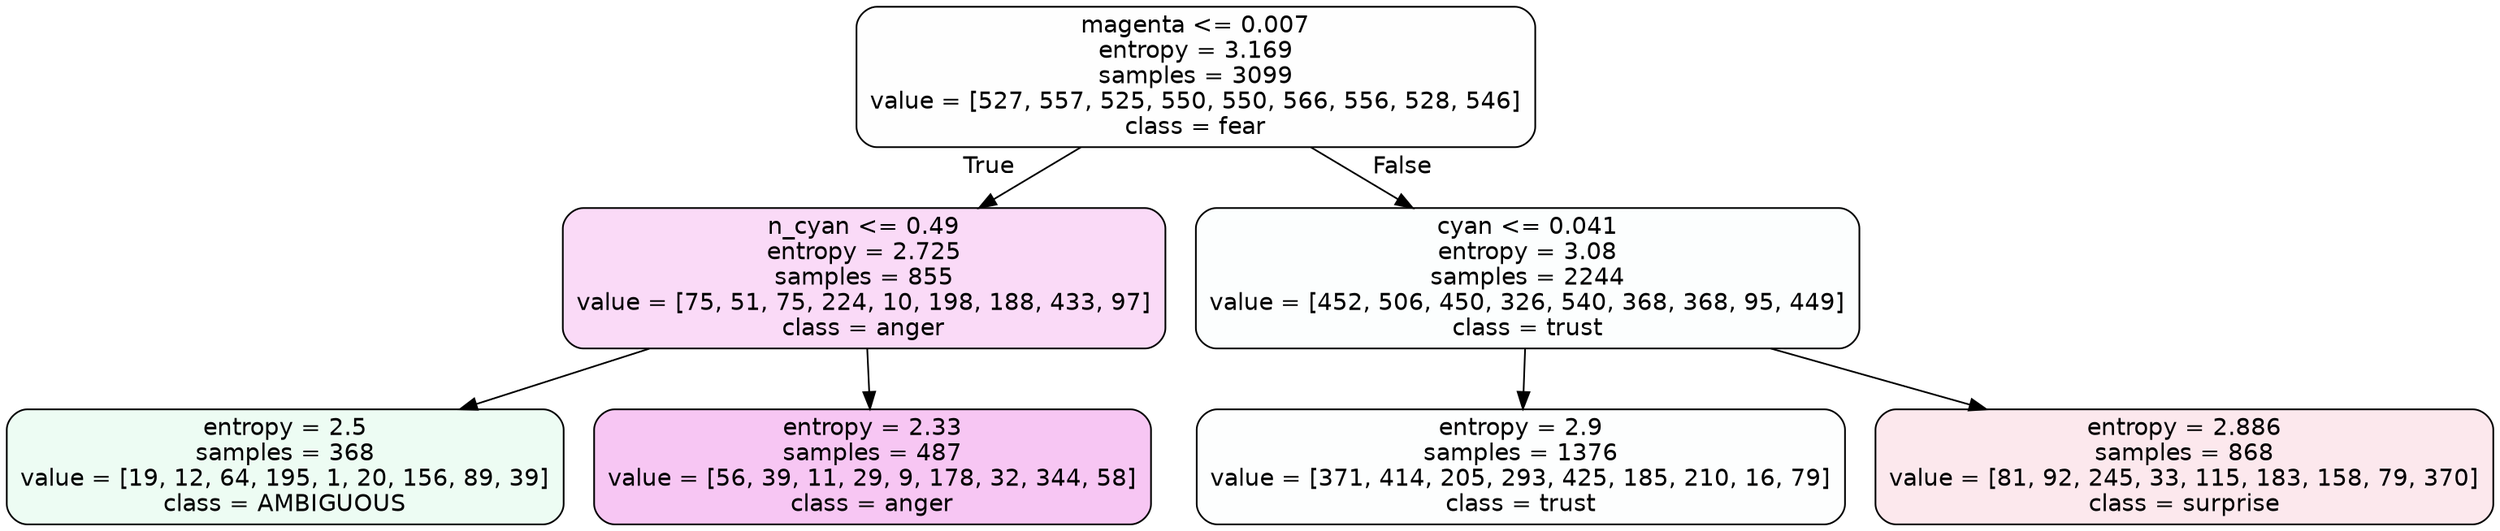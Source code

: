 digraph Tree {
node [shape=box, style="filled, rounded", color="black", fontname=helvetica] ;
edge [fontname=helvetica] ;
0 [label="magenta <= 0.007\nentropy = 3.169\nsamples = 3099\nvalue = [527, 557, 525, 550, 550, 566, 556, 528, 546]\nclass = fear", fillcolor="#3964e501"] ;
1 [label="n_cyan <= 0.49\nentropy = 2.725\nsamples = 855\nvalue = [75, 51, 75, 224, 10, 198, 188, 433, 97]\nclass = anger", fillcolor="#e539d72f"] ;
0 -> 1 [labeldistance=2.5, labelangle=45, headlabel="True"] ;
2 [label="entropy = 2.5\nsamples = 368\nvalue = [19, 12, 64, 195, 1, 20, 156, 89, 39]\nclass = AMBIGUOUS", fillcolor="#39e58117"] ;
1 -> 2 ;
3 [label="entropy = 2.33\nsamples = 487\nvalue = [56, 39, 11, 29, 9, 178, 32, 344, 58]\nclass = anger", fillcolor="#e539d749"] ;
1 -> 3 ;
4 [label="cyan <= 0.041\nentropy = 3.08\nsamples = 2244\nvalue = [452, 506, 450, 326, 540, 368, 368, 95, 449]\nclass = trust", fillcolor="#39d7e503"] ;
0 -> 4 [labeldistance=2.5, labelangle=-45, headlabel="False"] ;
5 [label="entropy = 2.9\nsamples = 1376\nvalue = [371, 414, 205, 293, 425, 185, 210, 16, 79]\nclass = trust", fillcolor="#39d7e502"] ;
4 -> 5 ;
6 [label="entropy = 2.886\nsamples = 868\nvalue = [81, 92, 245, 33, 115, 183, 158, 79, 370]\nclass = surprise", fillcolor="#e539641d"] ;
4 -> 6 ;
}